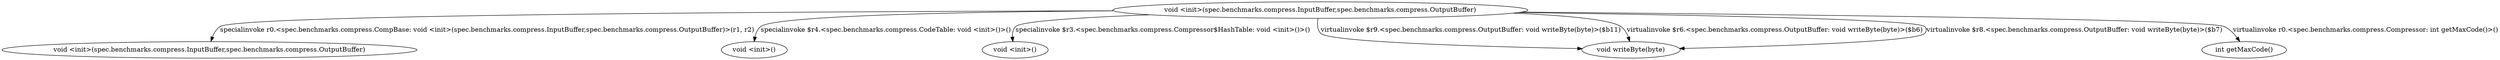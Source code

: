 digraph g {
0[label="void <init>(spec.benchmarks.compress.InputBuffer,spec.benchmarks.compress.OutputBuffer)"]
5[label="void <init>(spec.benchmarks.compress.InputBuffer,spec.benchmarks.compress.OutputBuffer)"]
2[label="void <init>()"]
3[label="void <init>()"]
1[label="void writeByte(byte)"]
4[label="int getMaxCode()"]
0->1[label="virtualinvoke $r9.<spec.benchmarks.compress.OutputBuffer: void writeByte(byte)>($b11)"]
0->1[label="virtualinvoke $r6.<spec.benchmarks.compress.OutputBuffer: void writeByte(byte)>($b6)"]
0->1[label="virtualinvoke $r8.<spec.benchmarks.compress.OutputBuffer: void writeByte(byte)>($b7)"]
0->2[label="specialinvoke $r4.<spec.benchmarks.compress.CodeTable: void <init>()>()"]
0->3[label="specialinvoke $r3.<spec.benchmarks.compress.Compressor$HashTable: void <init>()>()"]
0->4[label="virtualinvoke r0.<spec.benchmarks.compress.Compressor: int getMaxCode()>()"]
0->5[label="specialinvoke r0.<spec.benchmarks.compress.CompBase: void <init>(spec.benchmarks.compress.InputBuffer,spec.benchmarks.compress.OutputBuffer)>(r1, r2)"]
}
